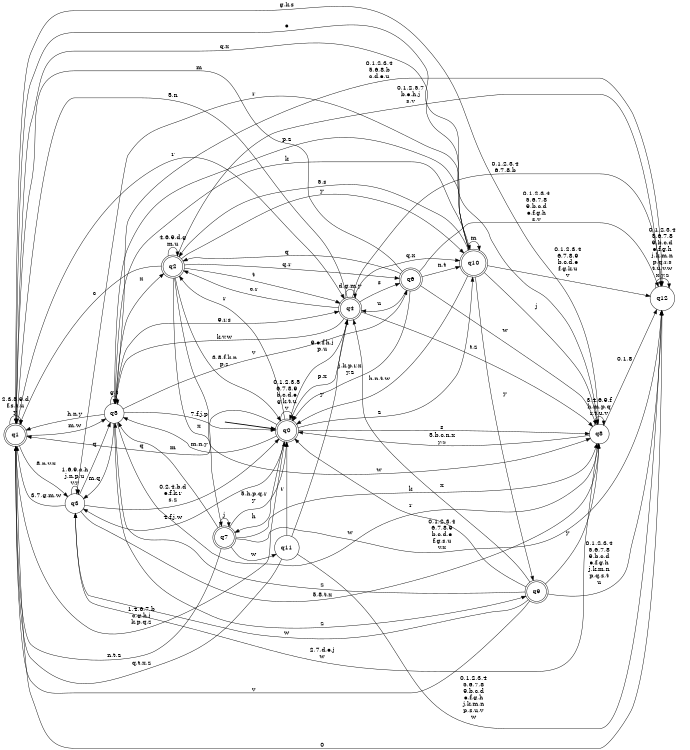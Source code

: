 digraph BlueStar {
__start0 [style = invis, shape = none, label = "", width = 0, height = 0];

rankdir=LR;
size="8,5";

s0 [style="rounded,filled", color="black", fillcolor="white" shape="doublecircle", label="q0"];
s1 [style="rounded,filled", color="black", fillcolor="white" shape="doublecircle", label="q1"];
s2 [style="rounded,filled", color="black", fillcolor="white" shape="doublecircle", label="q2"];
s3 [style="filled", color="black", fillcolor="white" shape="circle", label="q3"];
s4 [style="rounded,filled", color="black", fillcolor="white" shape="doublecircle", label="q4"];
s5 [style="filled", color="black", fillcolor="white" shape="circle", label="q5"];
s6 [style="rounded,filled", color="black", fillcolor="white" shape="doublecircle", label="q6"];
s7 [style="rounded,filled", color="black", fillcolor="white" shape="doublecircle", label="q7"];
s8 [style="filled", color="black", fillcolor="white" shape="circle", label="q8"];
s9 [style="rounded,filled", color="black", fillcolor="white" shape="doublecircle", label="q9"];
s10 [style="rounded,filled", color="black", fillcolor="white" shape="doublecircle", label="q10"];
s11 [style="filled", color="black", fillcolor="white" shape="circle", label="q11"];
s12 [style="filled", color="black", fillcolor="white" shape="circle", label="q12"];
subgraph cluster_main { 
	graph [pad=".75", ranksep="0.15", nodesep="0.15"];
	 style=invis; 
	__start0 -> s0 [penwidth=2];
}
s0 -> s0 [label="0,1,2,3,5\n6,7,8,9\nb,c,d,e\ng,k,t,u\nv"];
s0 -> s1 [label="q"];
s0 -> s2 [label="r"];
s0 -> s3 [label="4,f,j,w"];
s0 -> s4 [label="p,x"];
s0 -> s5 [label="m,n,y"];
s0 -> s7 [label="h"];
s0 -> s8 [label="s"];
s0 -> s10 [label="z"];
s1 -> s0 [label="1,4,6,7,b\nc,g,h,j\nk,p,q,z"];
s1 -> s1 [label="2,3,5,9,d\nf,s,t,u\ny"];
s1 -> s3 [label="8,n,v,x"];
s1 -> s4 [label="r"];
s1 -> s5 [label="m,w"];
s1 -> s8 [label="e"];
s1 -> s12 [label="0"];
s2 -> s0 [label="3,8,f,k,n\np,z"];
s2 -> s1 [label="c"];
s2 -> s2 [label="4,6,9,d,g\nm,u"];
s2 -> s4 [label="t"];
s2 -> s6 [label="q,r"];
s2 -> s7 [label="x"];
s2 -> s8 [label="w"];
s2 -> s10 [label="y"];
s2 -> s12 [label="0,1,2,5,7\nb,e,h,j\ns,v"];
s3 -> s0 [label="0,2,4,b,d\ne,f,k,r\ns,z"];
s3 -> s1 [label="3,7,g,m,w"];
s3 -> s3 [label="1,6,9,c,h\nj,n,p,u\nv,y"];
s3 -> s5 [label="q"];
s3 -> s8 [label="5,8,t,x"];
s4 -> s0 [label="9,e,f,h,j\np,u"];
s4 -> s1 [label="5,n"];
s4 -> s2 [label="c,r"];
s4 -> s4 [label="d,g,m,y"];
s4 -> s5 [label="k,v,w"];
s4 -> s6 [label="s"];
s4 -> s8 [label="t,z"];
s4 -> s10 [label="q,x"];
s4 -> s12 [label="0,1,2,3,4\n6,7,8,b"];
s5 -> s0 [label="7,f,j,p"];
s5 -> s1 [label="h,n,y"];
s5 -> s2 [label="x"];
s5 -> s3 [label="m,q"];
s5 -> s4 [label="9,r,s"];
s5 -> s5 [label="g,t"];
s5 -> s6 [label="v"];
s5 -> s8 [label="w"];
s5 -> s9 [label="z"];
s5 -> s10 [label="k"];
s5 -> s12 [label="0,1,2,3,4\n5,6,8,b\nc,d,e,u"];
s6 -> s0 [label="j,k,p,r,x\ny,z"];
s6 -> s1 [label="m"];
s6 -> s2 [label="q"];
s6 -> s4 [label="u"];
s6 -> s8 [label="w"];
s6 -> s10 [label="n,t"];
s6 -> s12 [label="0,1,2,3,4\n5,6,7,8\n9,b,c,d\ne,f,g,h\ns,v"];
s7 -> s0 [label="5,h,p,q,r\ny"];
s7 -> s1 [label="n,t,z"];
s7 -> s5 [label="m"];
s7 -> s7 [label="j"];
s7 -> s8 [label="k"];
s7 -> s11 [label="w"];
s7 -> s12 [label="0,1,2,3,4\n6,7,8,9\nb,c,d,e\nf,g,s,u\nv,x"];
s8 -> s0 [label="5,b,c,n,x\ny,z"];
s8 -> s1 [label="g,k,s"];
s8 -> s3 [label="2,7,d,e,j\nw"];
s8 -> s8 [label="3,4,6,9,f\nh,m,p,q\nr,t,u,v"];
s8 -> s12 [label="0,1,8"];
s9 -> s0 [label="r"];
s9 -> s1 [label="v"];
s9 -> s3 [label="w"];
s9 -> s4 [label="x"];
s9 -> s5 [label="z"];
s9 -> s8 [label="y"];
s9 -> s12 [label="0,1,2,3,4\n5,6,7,8\n9,b,c,d\ne,f,g,h\nj,k,m,n\np,q,s,t\nu"];
s10 -> s0 [label="h,n,t,w"];
s10 -> s1 [label="q,x"];
s10 -> s2 [label="5,s"];
s10 -> s3 [label="r"];
s10 -> s5 [label="p,z"];
s10 -> s8 [label="j"];
s10 -> s9 [label="y"];
s10 -> s10 [label="m"];
s10 -> s12 [label="0,1,2,3,4\n6,7,8,9\nb,c,d,e\nf,g,k,u\nv"];
s11 -> s0 [label="r"];
s11 -> s1 [label="q,t,x,z"];
s11 -> s4 [label="y"];
s11 -> s12 [label="0,1,2,3,4\n5,6,7,8\n9,b,c,d\ne,f,g,h\nj,k,m,n\np,s,u,v\nw"];
s12 -> s12 [label="0,1,2,3,4\n5,6,7,8\n9,b,c,d\ne,f,g,h\nj,k,m,n\np,q,r,s\nt,u,v,w\nx,y,z"];

}